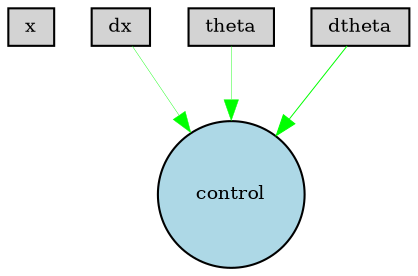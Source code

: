 digraph {
	node [fontsize=9 height=0.2 shape=circle width=0.2]
		x [fillcolor=lightgray shape=box style=filled]
		dx [fillcolor=lightgray shape=box style=filled]
		theta [fillcolor=lightgray shape=box style=filled]
		dtheta [fillcolor=lightgray shape=box style=filled]
		control [fillcolor=lightblue style=filled]
			dx -> control [color=green penwidth=0.198198087876 style=solid]
			theta -> control [color=green penwidth=0.20052082148 style=solid]
			dtheta -> control [color=green penwidth=0.474559462259 style=solid]
}